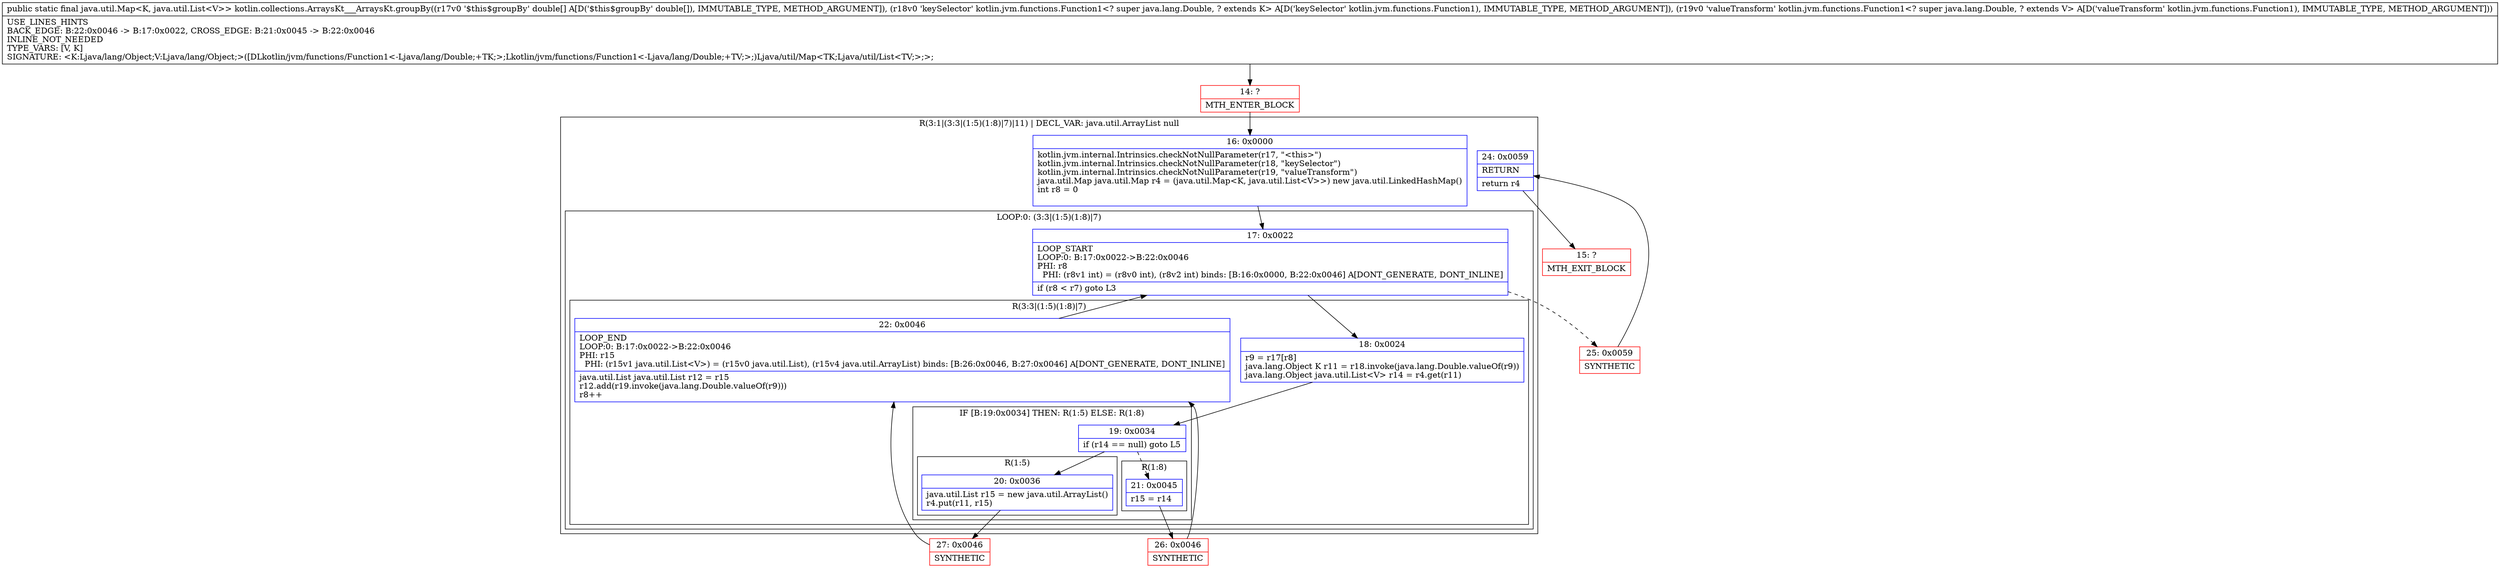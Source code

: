 digraph "CFG forkotlin.collections.ArraysKt___ArraysKt.groupBy([DLkotlin\/jvm\/functions\/Function1;Lkotlin\/jvm\/functions\/Function1;)Ljava\/util\/Map;" {
subgraph cluster_Region_918305840 {
label = "R(3:1|(3:3|(1:5)(1:8)|7)|11) | DECL_VAR: java.util.ArrayList null\l";
node [shape=record,color=blue];
Node_16 [shape=record,label="{16\:\ 0x0000|kotlin.jvm.internal.Intrinsics.checkNotNullParameter(r17, \"\<this\>\")\lkotlin.jvm.internal.Intrinsics.checkNotNullParameter(r18, \"keySelector\")\lkotlin.jvm.internal.Intrinsics.checkNotNullParameter(r19, \"valueTransform\")\ljava.util.Map java.util.Map r4 = (java.util.Map\<K, java.util.List\<V\>\>) new java.util.LinkedHashMap()\lint r8 = 0\l\l}"];
subgraph cluster_LoopRegion_1573518542 {
label = "LOOP:0: (3:3|(1:5)(1:8)|7)";
node [shape=record,color=blue];
Node_17 [shape=record,label="{17\:\ 0x0022|LOOP_START\lLOOP:0: B:17:0x0022\-\>B:22:0x0046\lPHI: r8 \l  PHI: (r8v1 int) = (r8v0 int), (r8v2 int) binds: [B:16:0x0000, B:22:0x0046] A[DONT_GENERATE, DONT_INLINE]\l|if (r8 \< r7) goto L3\l}"];
subgraph cluster_Region_235812135 {
label = "R(3:3|(1:5)(1:8)|7)";
node [shape=record,color=blue];
Node_18 [shape=record,label="{18\:\ 0x0024|r9 = r17[r8]\ljava.lang.Object K r11 = r18.invoke(java.lang.Double.valueOf(r9))\ljava.lang.Object java.util.List\<V\> r14 = r4.get(r11)\l}"];
subgraph cluster_IfRegion_288302232 {
label = "IF [B:19:0x0034] THEN: R(1:5) ELSE: R(1:8)";
node [shape=record,color=blue];
Node_19 [shape=record,label="{19\:\ 0x0034|if (r14 == null) goto L5\l}"];
subgraph cluster_Region_864811204 {
label = "R(1:5)";
node [shape=record,color=blue];
Node_20 [shape=record,label="{20\:\ 0x0036|java.util.List r15 = new java.util.ArrayList()\lr4.put(r11, r15)\l}"];
}
subgraph cluster_Region_1176880945 {
label = "R(1:8)";
node [shape=record,color=blue];
Node_21 [shape=record,label="{21\:\ 0x0045|r15 = r14\l}"];
}
}
Node_22 [shape=record,label="{22\:\ 0x0046|LOOP_END\lLOOP:0: B:17:0x0022\-\>B:22:0x0046\lPHI: r15 \l  PHI: (r15v1 java.util.List\<V\>) = (r15v0 java.util.List), (r15v4 java.util.ArrayList) binds: [B:26:0x0046, B:27:0x0046] A[DONT_GENERATE, DONT_INLINE]\l|java.util.List java.util.List r12 = r15\lr12.add(r19.invoke(java.lang.Double.valueOf(r9)))\lr8++\l}"];
}
}
Node_24 [shape=record,label="{24\:\ 0x0059|RETURN\l|return r4\l}"];
}
Node_14 [shape=record,color=red,label="{14\:\ ?|MTH_ENTER_BLOCK\l}"];
Node_27 [shape=record,color=red,label="{27\:\ 0x0046|SYNTHETIC\l}"];
Node_26 [shape=record,color=red,label="{26\:\ 0x0046|SYNTHETIC\l}"];
Node_25 [shape=record,color=red,label="{25\:\ 0x0059|SYNTHETIC\l}"];
Node_15 [shape=record,color=red,label="{15\:\ ?|MTH_EXIT_BLOCK\l}"];
MethodNode[shape=record,label="{public static final java.util.Map\<K, java.util.List\<V\>\> kotlin.collections.ArraysKt___ArraysKt.groupBy((r17v0 '$this$groupBy' double[] A[D('$this$groupBy' double[]), IMMUTABLE_TYPE, METHOD_ARGUMENT]), (r18v0 'keySelector' kotlin.jvm.functions.Function1\<? super java.lang.Double, ? extends K\> A[D('keySelector' kotlin.jvm.functions.Function1), IMMUTABLE_TYPE, METHOD_ARGUMENT]), (r19v0 'valueTransform' kotlin.jvm.functions.Function1\<? super java.lang.Double, ? extends V\> A[D('valueTransform' kotlin.jvm.functions.Function1), IMMUTABLE_TYPE, METHOD_ARGUMENT]))  | USE_LINES_HINTS\lBACK_EDGE: B:22:0x0046 \-\> B:17:0x0022, CROSS_EDGE: B:21:0x0045 \-\> B:22:0x0046\lINLINE_NOT_NEEDED\lTYPE_VARS: [V, K]\lSIGNATURE: \<K:Ljava\/lang\/Object;V:Ljava\/lang\/Object;\>([DLkotlin\/jvm\/functions\/Function1\<\-Ljava\/lang\/Double;+TK;\>;Lkotlin\/jvm\/functions\/Function1\<\-Ljava\/lang\/Double;+TV;\>;)Ljava\/util\/Map\<TK;Ljava\/util\/List\<TV;\>;\>;\l}"];
MethodNode -> Node_14;Node_16 -> Node_17;
Node_17 -> Node_18;
Node_17 -> Node_25[style=dashed];
Node_18 -> Node_19;
Node_19 -> Node_20;
Node_19 -> Node_21[style=dashed];
Node_20 -> Node_27;
Node_21 -> Node_26;
Node_22 -> Node_17;
Node_24 -> Node_15;
Node_14 -> Node_16;
Node_27 -> Node_22;
Node_26 -> Node_22;
Node_25 -> Node_24;
}

